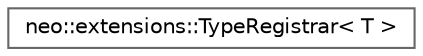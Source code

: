 digraph "Graphical Class Hierarchy"
{
 // LATEX_PDF_SIZE
  bgcolor="transparent";
  edge [fontname=Helvetica,fontsize=10,labelfontname=Helvetica,labelfontsize=10];
  node [fontname=Helvetica,fontsize=10,shape=box,height=0.2,width=0.4];
  rankdir="LR";
  Node0 [id="Node000000",label="neo::extensions::TypeRegistrar\< T \>",height=0.2,width=0.4,color="grey40", fillcolor="white", style="filled",URL="$classneo_1_1extensions_1_1_type_registrar.html",tooltip="Automatic type registration helper."];
}
